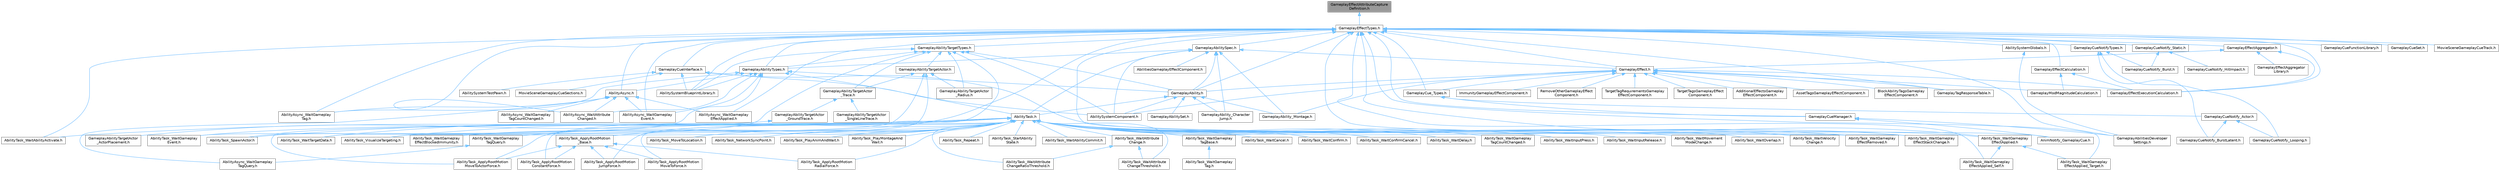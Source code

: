 digraph "GameplayEffectAttributeCaptureDefinition.h"
{
 // INTERACTIVE_SVG=YES
 // LATEX_PDF_SIZE
  bgcolor="transparent";
  edge [fontname=Helvetica,fontsize=10,labelfontname=Helvetica,labelfontsize=10];
  node [fontname=Helvetica,fontsize=10,shape=box,height=0.2,width=0.4];
  Node1 [id="Node000001",label="GameplayEffectAttributeCapture\lDefinition.h",height=0.2,width=0.4,color="gray40", fillcolor="grey60", style="filled", fontcolor="black",tooltip=" "];
  Node1 -> Node2 [id="edge1_Node000001_Node000002",dir="back",color="steelblue1",style="solid",tooltip=" "];
  Node2 [id="Node000002",label="GameplayEffectTypes.h",height=0.2,width=0.4,color="grey40", fillcolor="white", style="filled",URL="$d7/d59/GameplayEffectTypes_8h.html",tooltip=" "];
  Node2 -> Node3 [id="edge2_Node000002_Node000003",dir="back",color="steelblue1",style="solid",tooltip=" "];
  Node3 [id="Node000003",label="AbilityAsync.h",height=0.2,width=0.4,color="grey40", fillcolor="white", style="filled",URL="$d8/dce/AbilityAsync_8h.html",tooltip=" "];
  Node3 -> Node4 [id="edge3_Node000003_Node000004",dir="back",color="steelblue1",style="solid",tooltip=" "];
  Node4 [id="Node000004",label="AbilityAsync_WaitAttribute\lChanged.h",height=0.2,width=0.4,color="grey40", fillcolor="white", style="filled",URL="$d8/d81/AbilityAsync__WaitAttributeChanged_8h.html",tooltip=" "];
  Node3 -> Node5 [id="edge4_Node000003_Node000005",dir="back",color="steelblue1",style="solid",tooltip=" "];
  Node5 [id="Node000005",label="AbilityAsync_WaitGameplay\lEffectApplied.h",height=0.2,width=0.4,color="grey40", fillcolor="white", style="filled",URL="$dd/d1a/AbilityAsync__WaitGameplayEffectApplied_8h.html",tooltip=" "];
  Node3 -> Node6 [id="edge5_Node000003_Node000006",dir="back",color="steelblue1",style="solid",tooltip=" "];
  Node6 [id="Node000006",label="AbilityAsync_WaitGameplay\lEvent.h",height=0.2,width=0.4,color="grey40", fillcolor="white", style="filled",URL="$d4/d2d/AbilityAsync__WaitGameplayEvent_8h.html",tooltip=" "];
  Node3 -> Node7 [id="edge6_Node000003_Node000007",dir="back",color="steelblue1",style="solid",tooltip=" "];
  Node7 [id="Node000007",label="AbilityAsync_WaitGameplay\lTag.h",height=0.2,width=0.4,color="grey40", fillcolor="white", style="filled",URL="$d8/dc5/AbilityAsync__WaitGameplayTag_8h.html",tooltip=" "];
  Node3 -> Node8 [id="edge7_Node000003_Node000008",dir="back",color="steelblue1",style="solid",tooltip=" "];
  Node8 [id="Node000008",label="AbilityAsync_WaitGameplay\lTagCountChanged.h",height=0.2,width=0.4,color="grey40", fillcolor="white", style="filled",URL="$d3/d03/AbilityAsync__WaitGameplayTagCountChanged_8h.html",tooltip=" "];
  Node3 -> Node9 [id="edge8_Node000003_Node000009",dir="back",color="steelblue1",style="solid",tooltip=" "];
  Node9 [id="Node000009",label="AbilityAsync_WaitGameplay\lTagQuery.h",height=0.2,width=0.4,color="grey40", fillcolor="white", style="filled",URL="$d5/d29/AbilityAsync__WaitGameplayTagQuery_8h.html",tooltip=" "];
  Node2 -> Node4 [id="edge9_Node000002_Node000004",dir="back",color="steelblue1",style="solid",tooltip=" "];
  Node2 -> Node5 [id="edge10_Node000002_Node000005",dir="back",color="steelblue1",style="solid",tooltip=" "];
  Node2 -> Node6 [id="edge11_Node000002_Node000006",dir="back",color="steelblue1",style="solid",tooltip=" "];
  Node2 -> Node7 [id="edge12_Node000002_Node000007",dir="back",color="steelblue1",style="solid",tooltip=" "];
  Node2 -> Node10 [id="edge13_Node000002_Node000010",dir="back",color="steelblue1",style="solid",tooltip=" "];
  Node10 [id="Node000010",label="AbilitySystemBlueprintLibrary.h",height=0.2,width=0.4,color="grey40", fillcolor="white", style="filled",URL="$d5/dd6/AbilitySystemBlueprintLibrary_8h.html",tooltip=" "];
  Node2 -> Node11 [id="edge14_Node000002_Node000011",dir="back",color="steelblue1",style="solid",tooltip=" "];
  Node11 [id="Node000011",label="AbilitySystemGlobals.h",height=0.2,width=0.4,color="grey40", fillcolor="white", style="filled",URL="$dc/d82/AbilitySystemGlobals_8h.html",tooltip=" "];
  Node11 -> Node12 [id="edge15_Node000011_Node000012",dir="back",color="steelblue1",style="solid",tooltip=" "];
  Node12 [id="Node000012",label="GameplayAbilitiesDeveloper\lSettings.h",height=0.2,width=0.4,color="grey40", fillcolor="white", style="filled",URL="$d3/d55/GameplayAbilitiesDeveloperSettings_8h.html",tooltip=" "];
  Node2 -> Node13 [id="edge16_Node000002_Node000013",dir="back",color="steelblue1",style="solid",tooltip=" "];
  Node13 [id="Node000013",label="AbilityTask_WaitAbilityActivate.h",height=0.2,width=0.4,color="grey40", fillcolor="white", style="filled",URL="$db/da3/AbilityTask__WaitAbilityActivate_8h.html",tooltip=" "];
  Node2 -> Node14 [id="edge17_Node000002_Node000014",dir="back",color="steelblue1",style="solid",tooltip=" "];
  Node14 [id="Node000014",label="AbilityTask_WaitGameplay\lEffectApplied.h",height=0.2,width=0.4,color="grey40", fillcolor="white", style="filled",URL="$d8/dfe/AbilityTask__WaitGameplayEffectApplied_8h.html",tooltip=" "];
  Node14 -> Node15 [id="edge18_Node000014_Node000015",dir="back",color="steelblue1",style="solid",tooltip=" "];
  Node15 [id="Node000015",label="AbilityTask_WaitGameplay\lEffectApplied_Self.h",height=0.2,width=0.4,color="grey40", fillcolor="white", style="filled",URL="$d0/d01/AbilityTask__WaitGameplayEffectApplied__Self_8h.html",tooltip=" "];
  Node14 -> Node16 [id="edge19_Node000014_Node000016",dir="back",color="steelblue1",style="solid",tooltip=" "];
  Node16 [id="Node000016",label="AbilityTask_WaitGameplay\lEffectApplied_Target.h",height=0.2,width=0.4,color="grey40", fillcolor="white", style="filled",URL="$db/dc4/AbilityTask__WaitGameplayEffectApplied__Target_8h.html",tooltip=" "];
  Node2 -> Node15 [id="edge20_Node000002_Node000015",dir="back",color="steelblue1",style="solid",tooltip=" "];
  Node2 -> Node16 [id="edge21_Node000002_Node000016",dir="back",color="steelblue1",style="solid",tooltip=" "];
  Node2 -> Node17 [id="edge22_Node000002_Node000017",dir="back",color="steelblue1",style="solid",tooltip=" "];
  Node17 [id="Node000017",label="AbilityTask_WaitGameplay\lEffectBlockedImmunity.h",height=0.2,width=0.4,color="grey40", fillcolor="white", style="filled",URL="$d4/d24/AbilityTask__WaitGameplayEffectBlockedImmunity_8h.html",tooltip=" "];
  Node2 -> Node18 [id="edge23_Node000002_Node000018",dir="back",color="steelblue1",style="solid",tooltip=" "];
  Node18 [id="Node000018",label="AbilityTask_WaitGameplay\lEffectRemoved.h",height=0.2,width=0.4,color="grey40", fillcolor="white", style="filled",URL="$d1/da9/AbilityTask__WaitGameplayEffectRemoved_8h.html",tooltip=" "];
  Node2 -> Node19 [id="edge24_Node000002_Node000019",dir="back",color="steelblue1",style="solid",tooltip=" "];
  Node19 [id="Node000019",label="AbilityTask_WaitGameplay\lEffectStackChange.h",height=0.2,width=0.4,color="grey40", fillcolor="white", style="filled",URL="$de/db3/AbilityTask__WaitGameplayEffectStackChange_8h.html",tooltip=" "];
  Node2 -> Node12 [id="edge25_Node000002_Node000012",dir="back",color="steelblue1",style="solid",tooltip=" "];
  Node2 -> Node20 [id="edge26_Node000002_Node000020",dir="back",color="steelblue1",style="solid",tooltip=" "];
  Node20 [id="Node000020",label="GameplayAbility.h",height=0.2,width=0.4,color="grey40", fillcolor="white", style="filled",URL="$dc/d44/GameplayAbility_8h.html",tooltip=" "];
  Node20 -> Node21 [id="edge27_Node000020_Node000021",dir="back",color="steelblue1",style="solid",tooltip=" "];
  Node21 [id="Node000021",label="AbilitySystemComponent.h",height=0.2,width=0.4,color="grey40", fillcolor="white", style="filled",URL="$d0/da3/AbilitySystemComponent_8h.html",tooltip=" "];
  Node20 -> Node22 [id="edge28_Node000020_Node000022",dir="back",color="steelblue1",style="solid",tooltip=" "];
  Node22 [id="Node000022",label="AbilityTask.h",height=0.2,width=0.4,color="grey40", fillcolor="white", style="filled",URL="$d2/d8e/AbilityTask_8h.html",tooltip=" "];
  Node22 -> Node23 [id="edge29_Node000022_Node000023",dir="back",color="steelblue1",style="solid",tooltip=" "];
  Node23 [id="Node000023",label="AbilityTask_ApplyRootMotion\lConstantForce.h",height=0.2,width=0.4,color="grey40", fillcolor="white", style="filled",URL="$d0/de8/AbilityTask__ApplyRootMotionConstantForce_8h.html",tooltip=" "];
  Node22 -> Node24 [id="edge30_Node000022_Node000024",dir="back",color="steelblue1",style="solid",tooltip=" "];
  Node24 [id="Node000024",label="AbilityTask_ApplyRootMotion\lJumpForce.h",height=0.2,width=0.4,color="grey40", fillcolor="white", style="filled",URL="$d7/db6/AbilityTask__ApplyRootMotionJumpForce_8h.html",tooltip=" "];
  Node22 -> Node25 [id="edge31_Node000022_Node000025",dir="back",color="steelblue1",style="solid",tooltip=" "];
  Node25 [id="Node000025",label="AbilityTask_ApplyRootMotion\lMoveToActorForce.h",height=0.2,width=0.4,color="grey40", fillcolor="white", style="filled",URL="$d5/de3/AbilityTask__ApplyRootMotionMoveToActorForce_8h.html",tooltip=" "];
  Node22 -> Node26 [id="edge32_Node000022_Node000026",dir="back",color="steelblue1",style="solid",tooltip=" "];
  Node26 [id="Node000026",label="AbilityTask_ApplyRootMotion\lMoveToForce.h",height=0.2,width=0.4,color="grey40", fillcolor="white", style="filled",URL="$d3/dc3/AbilityTask__ApplyRootMotionMoveToForce_8h.html",tooltip=" "];
  Node22 -> Node27 [id="edge33_Node000022_Node000027",dir="back",color="steelblue1",style="solid",tooltip=" "];
  Node27 [id="Node000027",label="AbilityTask_ApplyRootMotion\lRadialForce.h",height=0.2,width=0.4,color="grey40", fillcolor="white", style="filled",URL="$da/d06/AbilityTask__ApplyRootMotionRadialForce_8h.html",tooltip=" "];
  Node22 -> Node28 [id="edge34_Node000022_Node000028",dir="back",color="steelblue1",style="solid",tooltip=" "];
  Node28 [id="Node000028",label="AbilityTask_ApplyRootMotion\l_Base.h",height=0.2,width=0.4,color="grey40", fillcolor="white", style="filled",URL="$d8/d7d/AbilityTask__ApplyRootMotion__Base_8h.html",tooltip=" "];
  Node28 -> Node23 [id="edge35_Node000028_Node000023",dir="back",color="steelblue1",style="solid",tooltip=" "];
  Node28 -> Node24 [id="edge36_Node000028_Node000024",dir="back",color="steelblue1",style="solid",tooltip=" "];
  Node28 -> Node25 [id="edge37_Node000028_Node000025",dir="back",color="steelblue1",style="solid",tooltip=" "];
  Node28 -> Node26 [id="edge38_Node000028_Node000026",dir="back",color="steelblue1",style="solid",tooltip=" "];
  Node28 -> Node27 [id="edge39_Node000028_Node000027",dir="back",color="steelblue1",style="solid",tooltip=" "];
  Node22 -> Node29 [id="edge40_Node000022_Node000029",dir="back",color="steelblue1",style="solid",tooltip=" "];
  Node29 [id="Node000029",label="AbilityTask_MoveToLocation.h",height=0.2,width=0.4,color="grey40", fillcolor="white", style="filled",URL="$da/d8d/AbilityTask__MoveToLocation_8h.html",tooltip=" "];
  Node22 -> Node30 [id="edge41_Node000022_Node000030",dir="back",color="steelblue1",style="solid",tooltip=" "];
  Node30 [id="Node000030",label="AbilityTask_NetworkSyncPoint.h",height=0.2,width=0.4,color="grey40", fillcolor="white", style="filled",URL="$dc/d62/AbilityTask__NetworkSyncPoint_8h.html",tooltip=" "];
  Node22 -> Node31 [id="edge42_Node000022_Node000031",dir="back",color="steelblue1",style="solid",tooltip=" "];
  Node31 [id="Node000031",label="AbilityTask_PlayAnimAndWait.h",height=0.2,width=0.4,color="grey40", fillcolor="white", style="filled",URL="$d4/d50/AbilityTask__PlayAnimAndWait_8h.html",tooltip=" "];
  Node22 -> Node32 [id="edge43_Node000022_Node000032",dir="back",color="steelblue1",style="solid",tooltip=" "];
  Node32 [id="Node000032",label="AbilityTask_PlayMontageAnd\lWait.h",height=0.2,width=0.4,color="grey40", fillcolor="white", style="filled",URL="$de/d05/AbilityTask__PlayMontageAndWait_8h.html",tooltip=" "];
  Node22 -> Node33 [id="edge44_Node000022_Node000033",dir="back",color="steelblue1",style="solid",tooltip=" "];
  Node33 [id="Node000033",label="AbilityTask_Repeat.h",height=0.2,width=0.4,color="grey40", fillcolor="white", style="filled",URL="$da/d7d/AbilityTask__Repeat_8h.html",tooltip=" "];
  Node22 -> Node34 [id="edge45_Node000022_Node000034",dir="back",color="steelblue1",style="solid",tooltip=" "];
  Node34 [id="Node000034",label="AbilityTask_SpawnActor.h",height=0.2,width=0.4,color="grey40", fillcolor="white", style="filled",URL="$dc/d97/AbilityTask__SpawnActor_8h.html",tooltip=" "];
  Node22 -> Node35 [id="edge46_Node000022_Node000035",dir="back",color="steelblue1",style="solid",tooltip=" "];
  Node35 [id="Node000035",label="AbilityTask_StartAbility\lState.h",height=0.2,width=0.4,color="grey40", fillcolor="white", style="filled",URL="$db/d91/AbilityTask__StartAbilityState_8h.html",tooltip=" "];
  Node22 -> Node36 [id="edge47_Node000022_Node000036",dir="back",color="steelblue1",style="solid",tooltip=" "];
  Node36 [id="Node000036",label="AbilityTask_VisualizeTargeting.h",height=0.2,width=0.4,color="grey40", fillcolor="white", style="filled",URL="$df/dbd/AbilityTask__VisualizeTargeting_8h.html",tooltip=" "];
  Node22 -> Node13 [id="edge48_Node000022_Node000013",dir="back",color="steelblue1",style="solid",tooltip=" "];
  Node22 -> Node37 [id="edge49_Node000022_Node000037",dir="back",color="steelblue1",style="solid",tooltip=" "];
  Node37 [id="Node000037",label="AbilityTask_WaitAbilityCommit.h",height=0.2,width=0.4,color="grey40", fillcolor="white", style="filled",URL="$de/de8/AbilityTask__WaitAbilityCommit_8h.html",tooltip=" "];
  Node22 -> Node38 [id="edge50_Node000022_Node000038",dir="back",color="steelblue1",style="solid",tooltip=" "];
  Node38 [id="Node000038",label="AbilityTask_WaitAttribute\lChange.h",height=0.2,width=0.4,color="grey40", fillcolor="white", style="filled",URL="$dd/d60/AbilityTask__WaitAttributeChange_8h.html",tooltip=" "];
  Node38 -> Node39 [id="edge51_Node000038_Node000039",dir="back",color="steelblue1",style="solid",tooltip=" "];
  Node39 [id="Node000039",label="AbilityTask_WaitAttribute\lChangeRatioThreshold.h",height=0.2,width=0.4,color="grey40", fillcolor="white", style="filled",URL="$de/d5e/AbilityTask__WaitAttributeChangeRatioThreshold_8h.html",tooltip=" "];
  Node38 -> Node40 [id="edge52_Node000038_Node000040",dir="back",color="steelblue1",style="solid",tooltip=" "];
  Node40 [id="Node000040",label="AbilityTask_WaitAttribute\lChangeThreshold.h",height=0.2,width=0.4,color="grey40", fillcolor="white", style="filled",URL="$db/d3e/AbilityTask__WaitAttributeChangeThreshold_8h.html",tooltip=" "];
  Node22 -> Node39 [id="edge53_Node000022_Node000039",dir="back",color="steelblue1",style="solid",tooltip=" "];
  Node22 -> Node40 [id="edge54_Node000022_Node000040",dir="back",color="steelblue1",style="solid",tooltip=" "];
  Node22 -> Node41 [id="edge55_Node000022_Node000041",dir="back",color="steelblue1",style="solid",tooltip=" "];
  Node41 [id="Node000041",label="AbilityTask_WaitCancel.h",height=0.2,width=0.4,color="grey40", fillcolor="white", style="filled",URL="$dc/d16/AbilityTask__WaitCancel_8h.html",tooltip=" "];
  Node22 -> Node42 [id="edge56_Node000022_Node000042",dir="back",color="steelblue1",style="solid",tooltip=" "];
  Node42 [id="Node000042",label="AbilityTask_WaitConfirm.h",height=0.2,width=0.4,color="grey40", fillcolor="white", style="filled",URL="$d3/d4f/AbilityTask__WaitConfirm_8h.html",tooltip=" "];
  Node22 -> Node43 [id="edge57_Node000022_Node000043",dir="back",color="steelblue1",style="solid",tooltip=" "];
  Node43 [id="Node000043",label="AbilityTask_WaitConfirmCancel.h",height=0.2,width=0.4,color="grey40", fillcolor="white", style="filled",URL="$de/d88/AbilityTask__WaitConfirmCancel_8h.html",tooltip=" "];
  Node22 -> Node44 [id="edge58_Node000022_Node000044",dir="back",color="steelblue1",style="solid",tooltip=" "];
  Node44 [id="Node000044",label="AbilityTask_WaitDelay.h",height=0.2,width=0.4,color="grey40", fillcolor="white", style="filled",URL="$dc/d63/AbilityTask__WaitDelay_8h.html",tooltip=" "];
  Node22 -> Node14 [id="edge59_Node000022_Node000014",dir="back",color="steelblue1",style="solid",tooltip=" "];
  Node22 -> Node17 [id="edge60_Node000022_Node000017",dir="back",color="steelblue1",style="solid",tooltip=" "];
  Node22 -> Node18 [id="edge61_Node000022_Node000018",dir="back",color="steelblue1",style="solid",tooltip=" "];
  Node22 -> Node19 [id="edge62_Node000022_Node000019",dir="back",color="steelblue1",style="solid",tooltip=" "];
  Node22 -> Node45 [id="edge63_Node000022_Node000045",dir="back",color="steelblue1",style="solid",tooltip=" "];
  Node45 [id="Node000045",label="AbilityTask_WaitGameplay\lEvent.h",height=0.2,width=0.4,color="grey40", fillcolor="white", style="filled",URL="$dc/db8/AbilityTask__WaitGameplayEvent_8h.html",tooltip=" "];
  Node22 -> Node46 [id="edge64_Node000022_Node000046",dir="back",color="steelblue1",style="solid",tooltip=" "];
  Node46 [id="Node000046",label="AbilityTask_WaitGameplay\lTagBase.h",height=0.2,width=0.4,color="grey40", fillcolor="white", style="filled",URL="$d8/dd0/AbilityTask__WaitGameplayTagBase_8h.html",tooltip=" "];
  Node46 -> Node47 [id="edge65_Node000046_Node000047",dir="back",color="steelblue1",style="solid",tooltip=" "];
  Node47 [id="Node000047",label="AbilityTask_WaitGameplay\lTag.h",height=0.2,width=0.4,color="grey40", fillcolor="white", style="filled",URL="$d3/d4f/AbilityTask__WaitGameplayTag_8h.html",tooltip=" "];
  Node22 -> Node48 [id="edge66_Node000022_Node000048",dir="back",color="steelblue1",style="solid",tooltip=" "];
  Node48 [id="Node000048",label="AbilityTask_WaitGameplay\lTagCountChanged.h",height=0.2,width=0.4,color="grey40", fillcolor="white", style="filled",URL="$dd/d55/AbilityTask__WaitGameplayTagCountChanged_8h.html",tooltip=" "];
  Node22 -> Node49 [id="edge67_Node000022_Node000049",dir="back",color="steelblue1",style="solid",tooltip=" "];
  Node49 [id="Node000049",label="AbilityTask_WaitGameplay\lTagQuery.h",height=0.2,width=0.4,color="grey40", fillcolor="white", style="filled",URL="$d4/d7f/AbilityTask__WaitGameplayTagQuery_8h.html",tooltip=" "];
  Node49 -> Node9 [id="edge68_Node000049_Node000009",dir="back",color="steelblue1",style="solid",tooltip=" "];
  Node22 -> Node50 [id="edge69_Node000022_Node000050",dir="back",color="steelblue1",style="solid",tooltip=" "];
  Node50 [id="Node000050",label="AbilityTask_WaitInputPress.h",height=0.2,width=0.4,color="grey40", fillcolor="white", style="filled",URL="$d6/d00/AbilityTask__WaitInputPress_8h.html",tooltip=" "];
  Node22 -> Node51 [id="edge70_Node000022_Node000051",dir="back",color="steelblue1",style="solid",tooltip=" "];
  Node51 [id="Node000051",label="AbilityTask_WaitInputRelease.h",height=0.2,width=0.4,color="grey40", fillcolor="white", style="filled",URL="$d1/d89/AbilityTask__WaitInputRelease_8h.html",tooltip=" "];
  Node22 -> Node52 [id="edge71_Node000022_Node000052",dir="back",color="steelblue1",style="solid",tooltip=" "];
  Node52 [id="Node000052",label="AbilityTask_WaitMovement\lModeChange.h",height=0.2,width=0.4,color="grey40", fillcolor="white", style="filled",URL="$d9/df7/AbilityTask__WaitMovementModeChange_8h.html",tooltip=" "];
  Node22 -> Node53 [id="edge72_Node000022_Node000053",dir="back",color="steelblue1",style="solid",tooltip=" "];
  Node53 [id="Node000053",label="AbilityTask_WaitOverlap.h",height=0.2,width=0.4,color="grey40", fillcolor="white", style="filled",URL="$d9/dab/AbilityTask__WaitOverlap_8h.html",tooltip=" "];
  Node22 -> Node54 [id="edge73_Node000022_Node000054",dir="back",color="steelblue1",style="solid",tooltip=" "];
  Node54 [id="Node000054",label="AbilityTask_WaitTargetData.h",height=0.2,width=0.4,color="grey40", fillcolor="white", style="filled",URL="$d2/d40/AbilityTask__WaitTargetData_8h.html",tooltip=" "];
  Node22 -> Node55 [id="edge74_Node000022_Node000055",dir="back",color="steelblue1",style="solid",tooltip=" "];
  Node55 [id="Node000055",label="AbilityTask_WaitVelocity\lChange.h",height=0.2,width=0.4,color="grey40", fillcolor="white", style="filled",URL="$da/d38/AbilityTask__WaitVelocityChange_8h.html",tooltip=" "];
  Node20 -> Node56 [id="edge75_Node000020_Node000056",dir="back",color="steelblue1",style="solid",tooltip=" "];
  Node56 [id="Node000056",label="GameplayAbilitySet.h",height=0.2,width=0.4,color="grey40", fillcolor="white", style="filled",URL="$d5/d19/GameplayAbilitySet_8h.html",tooltip=" "];
  Node20 -> Node57 [id="edge76_Node000020_Node000057",dir="back",color="steelblue1",style="solid",tooltip=" "];
  Node57 [id="Node000057",label="GameplayAbility_Character\lJump.h",height=0.2,width=0.4,color="grey40", fillcolor="white", style="filled",URL="$d7/dd2/GameplayAbility__CharacterJump_8h.html",tooltip=" "];
  Node20 -> Node58 [id="edge77_Node000020_Node000058",dir="back",color="steelblue1",style="solid",tooltip=" "];
  Node58 [id="Node000058",label="GameplayAbility_Montage.h",height=0.2,width=0.4,color="grey40", fillcolor="white", style="filled",URL="$d6/d77/GameplayAbility__Montage_8h.html",tooltip=" "];
  Node2 -> Node59 [id="edge78_Node000002_Node000059",dir="back",color="steelblue1",style="solid",tooltip=" "];
  Node59 [id="Node000059",label="GameplayAbilitySpec.h",height=0.2,width=0.4,color="grey40", fillcolor="white", style="filled",URL="$dd/daf/GameplayAbilitySpec_8h.html",tooltip=" "];
  Node59 -> Node60 [id="edge79_Node000059_Node000060",dir="back",color="steelblue1",style="solid",tooltip=" "];
  Node60 [id="Node000060",label="AbilitiesGameplayEffectComponent.h",height=0.2,width=0.4,color="grey40", fillcolor="white", style="filled",URL="$da/db0/AbilitiesGameplayEffectComponent_8h.html",tooltip=" "];
  Node59 -> Node21 [id="edge80_Node000059_Node000021",dir="back",color="steelblue1",style="solid",tooltip=" "];
  Node59 -> Node22 [id="edge81_Node000059_Node000022",dir="back",color="steelblue1",style="solid",tooltip=" "];
  Node59 -> Node20 [id="edge82_Node000059_Node000020",dir="back",color="steelblue1",style="solid",tooltip=" "];
  Node59 -> Node61 [id="edge83_Node000059_Node000061",dir="back",color="steelblue1",style="solid",tooltip=" "];
  Node61 [id="Node000061",label="GameplayAbilityTypes.h",height=0.2,width=0.4,color="grey40", fillcolor="white", style="filled",URL="$d1/dd9/GameplayAbilityTypes_8h.html",tooltip=" "];
  Node61 -> Node3 [id="edge84_Node000061_Node000003",dir="back",color="steelblue1",style="solid",tooltip=" "];
  Node61 -> Node4 [id="edge85_Node000061_Node000004",dir="back",color="steelblue1",style="solid",tooltip=" "];
  Node61 -> Node6 [id="edge86_Node000061_Node000006",dir="back",color="steelblue1",style="solid",tooltip=" "];
  Node61 -> Node7 [id="edge87_Node000061_Node000007",dir="back",color="steelblue1",style="solid",tooltip=" "];
  Node61 -> Node10 [id="edge88_Node000061_Node000010",dir="back",color="steelblue1",style="solid",tooltip=" "];
  Node61 -> Node22 [id="edge89_Node000061_Node000022",dir="back",color="steelblue1",style="solid",tooltip=" "];
  Node61 -> Node45 [id="edge90_Node000061_Node000045",dir="back",color="steelblue1",style="solid",tooltip=" "];
  Node61 -> Node20 [id="edge91_Node000061_Node000020",dir="back",color="steelblue1",style="solid",tooltip=" "];
  Node59 -> Node57 [id="edge92_Node000059_Node000057",dir="back",color="steelblue1",style="solid",tooltip=" "];
  Node59 -> Node58 [id="edge93_Node000059_Node000058",dir="back",color="steelblue1",style="solid",tooltip=" "];
  Node59 -> Node62 [id="edge94_Node000059_Node000062",dir="back",color="steelblue1",style="solid",tooltip=" "];
  Node62 [id="Node000062",label="GameplayEffect.h",height=0.2,width=0.4,color="grey40", fillcolor="white", style="filled",URL="$d4/d15/GameplayEffect_8h.html",tooltip=" "];
  Node62 -> Node21 [id="edge95_Node000062_Node000021",dir="back",color="steelblue1",style="solid",tooltip=" "];
  Node62 -> Node63 [id="edge96_Node000062_Node000063",dir="back",color="steelblue1",style="solid",tooltip=" "];
  Node63 [id="Node000063",label="AdditionalEffectsGameplay\lEffectComponent.h",height=0.2,width=0.4,color="grey40", fillcolor="white", style="filled",URL="$d5/dd7/AdditionalEffectsGameplayEffectComponent_8h.html",tooltip=" "];
  Node62 -> Node64 [id="edge97_Node000062_Node000064",dir="back",color="steelblue1",style="solid",tooltip=" "];
  Node64 [id="Node000064",label="AssetTagsGameplayEffectComponent.h",height=0.2,width=0.4,color="grey40", fillcolor="white", style="filled",URL="$df/d29/AssetTagsGameplayEffectComponent_8h.html",tooltip=" "];
  Node62 -> Node65 [id="edge98_Node000062_Node000065",dir="back",color="steelblue1",style="solid",tooltip=" "];
  Node65 [id="Node000065",label="BlockAbilityTagsGameplay\lEffectComponent.h",height=0.2,width=0.4,color="grey40", fillcolor="white", style="filled",URL="$d3/dad/BlockAbilityTagsGameplayEffectComponent_8h.html",tooltip=" "];
  Node62 -> Node20 [id="edge99_Node000062_Node000020",dir="back",color="steelblue1",style="solid",tooltip=" "];
  Node62 -> Node58 [id="edge100_Node000062_Node000058",dir="back",color="steelblue1",style="solid",tooltip=" "];
  Node62 -> Node66 [id="edge101_Node000062_Node000066",dir="back",color="steelblue1",style="solid",tooltip=" "];
  Node66 [id="Node000066",label="GameplayCue_Types.h",height=0.2,width=0.4,color="grey40", fillcolor="white", style="filled",URL="$da/d67/GameplayCue__Types_8h.html",tooltip=" "];
  Node66 -> Node67 [id="edge102_Node000066_Node000067",dir="back",color="steelblue1",style="solid",tooltip=" "];
  Node67 [id="Node000067",label="GameplayCueManager.h",height=0.2,width=0.4,color="grey40", fillcolor="white", style="filled",URL="$d7/d4e/GameplayCueManager_8h.html",tooltip=" "];
  Node67 -> Node68 [id="edge103_Node000067_Node000068",dir="back",color="steelblue1",style="solid",tooltip=" "];
  Node68 [id="Node000068",label="AnimNotify_GameplayCue.h",height=0.2,width=0.4,color="grey40", fillcolor="white", style="filled",URL="$da/d48/AnimNotify__GameplayCue_8h.html",tooltip=" "];
  Node67 -> Node12 [id="edge104_Node000067_Node000012",dir="back",color="steelblue1",style="solid",tooltip=" "];
  Node66 -> Node69 [id="edge105_Node000066_Node000069",dir="back",color="steelblue1",style="solid",tooltip=" "];
  Node69 [id="Node000069",label="GameplayCueNotify_Actor.h",height=0.2,width=0.4,color="grey40", fillcolor="white", style="filled",URL="$df/d91/GameplayCueNotify__Actor_8h.html",tooltip=" "];
  Node69 -> Node70 [id="edge106_Node000069_Node000070",dir="back",color="steelblue1",style="solid",tooltip=" "];
  Node70 [id="Node000070",label="GameplayCueNotify_BurstLatent.h",height=0.2,width=0.4,color="grey40", fillcolor="white", style="filled",URL="$df/db0/GameplayCueNotify__BurstLatent_8h.html",tooltip=" "];
  Node69 -> Node71 [id="edge107_Node000069_Node000071",dir="back",color="steelblue1",style="solid",tooltip=" "];
  Node71 [id="Node000071",label="GameplayCueNotify_Looping.h",height=0.2,width=0.4,color="grey40", fillcolor="white", style="filled",URL="$d5/db4/GameplayCueNotify__Looping_8h.html",tooltip=" "];
  Node62 -> Node72 [id="edge108_Node000062_Node000072",dir="back",color="steelblue1",style="solid",tooltip=" "];
  Node72 [id="Node000072",label="GameplayEffectExecutionCalculation.h",height=0.2,width=0.4,color="grey40", fillcolor="white", style="filled",URL="$df/d9d/GameplayEffectExecutionCalculation_8h.html",tooltip=" "];
  Node62 -> Node73 [id="edge109_Node000062_Node000073",dir="back",color="steelblue1",style="solid",tooltip=" "];
  Node73 [id="Node000073",label="GameplayModMagnitudeCalculation.h",height=0.2,width=0.4,color="grey40", fillcolor="white", style="filled",URL="$dd/da6/GameplayModMagnitudeCalculation_8h.html",tooltip=" "];
  Node62 -> Node74 [id="edge110_Node000062_Node000074",dir="back",color="steelblue1",style="solid",tooltip=" "];
  Node74 [id="Node000074",label="GameplayTagResponseTable.h",height=0.2,width=0.4,color="grey40", fillcolor="white", style="filled",URL="$d1/d27/GameplayTagResponseTable_8h.html",tooltip=" "];
  Node62 -> Node75 [id="edge111_Node000062_Node000075",dir="back",color="steelblue1",style="solid",tooltip=" "];
  Node75 [id="Node000075",label="ImmunityGameplayEffectComponent.h",height=0.2,width=0.4,color="grey40", fillcolor="white", style="filled",URL="$d7/dae/ImmunityGameplayEffectComponent_8h.html",tooltip=" "];
  Node62 -> Node76 [id="edge112_Node000062_Node000076",dir="back",color="steelblue1",style="solid",tooltip=" "];
  Node76 [id="Node000076",label="RemoveOtherGameplayEffect\lComponent.h",height=0.2,width=0.4,color="grey40", fillcolor="white", style="filled",URL="$d8/da2/RemoveOtherGameplayEffectComponent_8h.html",tooltip=" "];
  Node62 -> Node77 [id="edge113_Node000062_Node000077",dir="back",color="steelblue1",style="solid",tooltip=" "];
  Node77 [id="Node000077",label="TargetTagRequirementsGameplay\lEffectComponent.h",height=0.2,width=0.4,color="grey40", fillcolor="white", style="filled",URL="$d3/df8/TargetTagRequirementsGameplayEffectComponent_8h.html",tooltip=" "];
  Node62 -> Node78 [id="edge114_Node000062_Node000078",dir="back",color="steelblue1",style="solid",tooltip=" "];
  Node78 [id="Node000078",label="TargetTagsGameplayEffect\lComponent.h",height=0.2,width=0.4,color="grey40", fillcolor="white", style="filled",URL="$d5/d2e/TargetTagsGameplayEffectComponent_8h.html",tooltip=" "];
  Node2 -> Node79 [id="edge115_Node000002_Node000079",dir="back",color="steelblue1",style="solid",tooltip=" "];
  Node79 [id="Node000079",label="GameplayAbilityTargetTypes.h",height=0.2,width=0.4,color="grey40", fillcolor="white", style="filled",URL="$d8/dd1/GameplayAbilityTargetTypes_8h.html",tooltip=" "];
  Node79 -> Node10 [id="edge116_Node000079_Node000010",dir="back",color="steelblue1",style="solid",tooltip=" "];
  Node79 -> Node21 [id="edge117_Node000079_Node000021",dir="back",color="steelblue1",style="solid",tooltip=" "];
  Node79 -> Node25 [id="edge118_Node000079_Node000025",dir="back",color="steelblue1",style="solid",tooltip=" "];
  Node79 -> Node34 [id="edge119_Node000079_Node000034",dir="back",color="steelblue1",style="solid",tooltip=" "];
  Node79 -> Node20 [id="edge120_Node000079_Node000020",dir="back",color="steelblue1",style="solid",tooltip=" "];
  Node79 -> Node80 [id="edge121_Node000079_Node000080",dir="back",color="steelblue1",style="solid",tooltip=" "];
  Node80 [id="Node000080",label="GameplayAbilityTargetActor.h",height=0.2,width=0.4,color="grey40", fillcolor="white", style="filled",URL="$d7/d35/GameplayAbilityTargetActor_8h.html",tooltip=" "];
  Node80 -> Node36 [id="edge122_Node000080_Node000036",dir="back",color="steelblue1",style="solid",tooltip=" "];
  Node80 -> Node54 [id="edge123_Node000080_Node000054",dir="back",color="steelblue1",style="solid",tooltip=" "];
  Node80 -> Node81 [id="edge124_Node000080_Node000081",dir="back",color="steelblue1",style="solid",tooltip=" "];
  Node81 [id="Node000081",label="GameplayAbilityTargetActor\l_Radius.h",height=0.2,width=0.4,color="grey40", fillcolor="white", style="filled",URL="$da/d31/GameplayAbilityTargetActor__Radius_8h.html",tooltip=" "];
  Node80 -> Node82 [id="edge125_Node000080_Node000082",dir="back",color="steelblue1",style="solid",tooltip=" "];
  Node82 [id="Node000082",label="GameplayAbilityTargetActor\l_Trace.h",height=0.2,width=0.4,color="grey40", fillcolor="white", style="filled",URL="$d6/d1b/GameplayAbilityTargetActor__Trace_8h.html",tooltip=" "];
  Node82 -> Node83 [id="edge126_Node000082_Node000083",dir="back",color="steelblue1",style="solid",tooltip=" "];
  Node83 [id="Node000083",label="GameplayAbilityTargetActor\l_GroundTrace.h",height=0.2,width=0.4,color="grey40", fillcolor="white", style="filled",URL="$d8/daf/GameplayAbilityTargetActor__GroundTrace_8h.html",tooltip=" "];
  Node83 -> Node84 [id="edge127_Node000083_Node000084",dir="back",color="steelblue1",style="solid",tooltip=" "];
  Node84 [id="Node000084",label="GameplayAbilityTargetActor\l_ActorPlacement.h",height=0.2,width=0.4,color="grey40", fillcolor="white", style="filled",URL="$d5/d60/GameplayAbilityTargetActor__ActorPlacement_8h.html",tooltip=" "];
  Node82 -> Node85 [id="edge128_Node000082_Node000085",dir="back",color="steelblue1",style="solid",tooltip=" "];
  Node85 [id="Node000085",label="GameplayAbilityTargetActor\l_SingleLineTrace.h",height=0.2,width=0.4,color="grey40", fillcolor="white", style="filled",URL="$dc/d15/GameplayAbilityTargetActor__SingleLineTrace_8h.html",tooltip=" "];
  Node79 -> Node81 [id="edge129_Node000079_Node000081",dir="back",color="steelblue1",style="solid",tooltip=" "];
  Node79 -> Node82 [id="edge130_Node000079_Node000082",dir="back",color="steelblue1",style="solid",tooltip=" "];
  Node79 -> Node61 [id="edge131_Node000079_Node000061",dir="back",color="steelblue1",style="solid",tooltip=" "];
  Node2 -> Node61 [id="edge132_Node000002_Node000061",dir="back",color="steelblue1",style="solid",tooltip=" "];
  Node2 -> Node86 [id="edge133_Node000002_Node000086",dir="back",color="steelblue1",style="solid",tooltip=" "];
  Node86 [id="Node000086",label="GameplayCueFunctionLibrary.h",height=0.2,width=0.4,color="grey40", fillcolor="white", style="filled",URL="$db/d7d/GameplayCueFunctionLibrary_8h.html",tooltip=" "];
  Node2 -> Node87 [id="edge134_Node000002_Node000087",dir="back",color="steelblue1",style="solid",tooltip=" "];
  Node87 [id="Node000087",label="GameplayCueInterface.h",height=0.2,width=0.4,color="grey40", fillcolor="white", style="filled",URL="$d3/d31/GameplayCueInterface_8h.html",tooltip=" "];
  Node87 -> Node10 [id="edge135_Node000087_Node000010",dir="back",color="steelblue1",style="solid",tooltip=" "];
  Node87 -> Node21 [id="edge136_Node000087_Node000021",dir="back",color="steelblue1",style="solid",tooltip=" "];
  Node87 -> Node88 [id="edge137_Node000087_Node000088",dir="back",color="steelblue1",style="solid",tooltip=" "];
  Node88 [id="Node000088",label="AbilitySystemTestPawn.h",height=0.2,width=0.4,color="grey40", fillcolor="white", style="filled",URL="$d9/d5f/AbilitySystemTestPawn_8h.html",tooltip=" "];
  Node87 -> Node68 [id="edge138_Node000087_Node000068",dir="back",color="steelblue1",style="solid",tooltip=" "];
  Node87 -> Node89 [id="edge139_Node000087_Node000089",dir="back",color="steelblue1",style="solid",tooltip=" "];
  Node89 [id="Node000089",label="MovieSceneGameplayCueSections.h",height=0.2,width=0.4,color="grey40", fillcolor="white", style="filled",URL="$df/ded/MovieSceneGameplayCueSections_8h.html",tooltip=" "];
  Node2 -> Node67 [id="edge140_Node000002_Node000067",dir="back",color="steelblue1",style="solid",tooltip=" "];
  Node2 -> Node90 [id="edge141_Node000002_Node000090",dir="back",color="steelblue1",style="solid",tooltip=" "];
  Node90 [id="Node000090",label="GameplayCueNotifyTypes.h",height=0.2,width=0.4,color="grey40", fillcolor="white", style="filled",URL="$d7/d1f/GameplayCueNotifyTypes_8h.html",tooltip=" "];
  Node90 -> Node91 [id="edge142_Node000090_Node000091",dir="back",color="steelblue1",style="solid",tooltip=" "];
  Node91 [id="Node000091",label="GameplayCueNotify_Burst.h",height=0.2,width=0.4,color="grey40", fillcolor="white", style="filled",URL="$d6/d4a/GameplayCueNotify__Burst_8h.html",tooltip=" "];
  Node90 -> Node70 [id="edge143_Node000090_Node000070",dir="back",color="steelblue1",style="solid",tooltip=" "];
  Node90 -> Node71 [id="edge144_Node000090_Node000071",dir="back",color="steelblue1",style="solid",tooltip=" "];
  Node2 -> Node92 [id="edge145_Node000002_Node000092",dir="back",color="steelblue1",style="solid",tooltip=" "];
  Node92 [id="Node000092",label="GameplayCueNotify_Static.h",height=0.2,width=0.4,color="grey40", fillcolor="white", style="filled",URL="$d2/dbf/GameplayCueNotify__Static_8h.html",tooltip=" "];
  Node92 -> Node91 [id="edge146_Node000092_Node000091",dir="back",color="steelblue1",style="solid",tooltip=" "];
  Node92 -> Node93 [id="edge147_Node000092_Node000093",dir="back",color="steelblue1",style="solid",tooltip=" "];
  Node93 [id="Node000093",label="GameplayCueNotify_HitImpact.h",height=0.2,width=0.4,color="grey40", fillcolor="white", style="filled",URL="$d5/da8/GameplayCueNotify__HitImpact_8h.html",tooltip=" "];
  Node2 -> Node94 [id="edge148_Node000002_Node000094",dir="back",color="steelblue1",style="solid",tooltip=" "];
  Node94 [id="Node000094",label="GameplayCueSet.h",height=0.2,width=0.4,color="grey40", fillcolor="white", style="filled",URL="$df/d35/GameplayCueSet_8h.html",tooltip=" "];
  Node2 -> Node66 [id="edge149_Node000002_Node000066",dir="back",color="steelblue1",style="solid",tooltip=" "];
  Node2 -> Node62 [id="edge150_Node000002_Node000062",dir="back",color="steelblue1",style="solid",tooltip=" "];
  Node2 -> Node95 [id="edge151_Node000002_Node000095",dir="back",color="steelblue1",style="solid",tooltip=" "];
  Node95 [id="Node000095",label="GameplayEffectAggregator.h",height=0.2,width=0.4,color="grey40", fillcolor="white", style="filled",URL="$d9/d7f/GameplayEffectAggregator_8h.html",tooltip=" "];
  Node95 -> Node62 [id="edge152_Node000095_Node000062",dir="back",color="steelblue1",style="solid",tooltip=" "];
  Node95 -> Node96 [id="edge153_Node000095_Node000096",dir="back",color="steelblue1",style="solid",tooltip=" "];
  Node96 [id="Node000096",label="GameplayEffectAggregator\lLibrary.h",height=0.2,width=0.4,color="grey40", fillcolor="white", style="filled",URL="$db/da9/GameplayEffectAggregatorLibrary_8h.html",tooltip=" "];
  Node95 -> Node72 [id="edge154_Node000095_Node000072",dir="back",color="steelblue1",style="solid",tooltip=" "];
  Node2 -> Node97 [id="edge155_Node000002_Node000097",dir="back",color="steelblue1",style="solid",tooltip=" "];
  Node97 [id="Node000097",label="GameplayEffectCalculation.h",height=0.2,width=0.4,color="grey40", fillcolor="white", style="filled",URL="$d7/d32/GameplayEffectCalculation_8h.html",tooltip=" "];
  Node97 -> Node72 [id="edge156_Node000097_Node000072",dir="back",color="steelblue1",style="solid",tooltip=" "];
  Node97 -> Node73 [id="edge157_Node000097_Node000073",dir="back",color="steelblue1",style="solid",tooltip=" "];
  Node2 -> Node72 [id="edge158_Node000002_Node000072",dir="back",color="steelblue1",style="solid",tooltip=" "];
  Node2 -> Node74 [id="edge159_Node000002_Node000074",dir="back",color="steelblue1",style="solid",tooltip=" "];
  Node2 -> Node98 [id="edge160_Node000002_Node000098",dir="back",color="steelblue1",style="solid",tooltip=" "];
  Node98 [id="Node000098",label="MovieSceneGameplayCueTrack.h",height=0.2,width=0.4,color="grey40", fillcolor="white", style="filled",URL="$d8/d37/MovieSceneGameplayCueTrack_8h.html",tooltip=" "];
}
